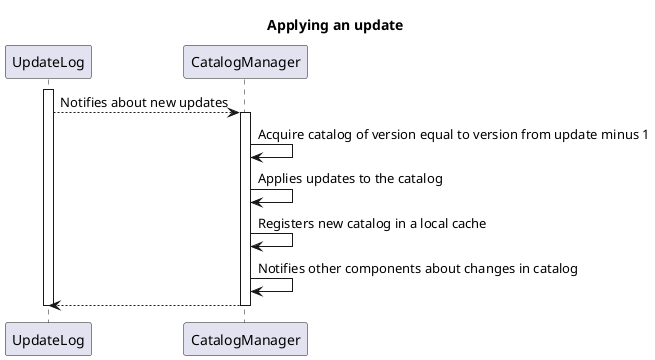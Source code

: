 /'
  Licensed to the Apache Software Foundation (ASF) under one or more
  contributor license agreements.  See the NOTICE file distributed with
  this work for additional information regarding copyright ownership.
  The ASF licenses this file to You under the Apache License, Version 2.0
  (the "License"); you may not use this file except in compliance with
  the License.  You may obtain a copy of the License at

       http://www.apache.org/licenses/LICENSE-2.0

  Unless required by applicable law or agreed to in writing, software
  distributed under the License is distributed on an "AS IS" BASIS,
  WITHOUT WARRANTIES OR CONDITIONS OF ANY KIND, either express or implied.
  See the License for the specific language governing permissions and
  limitations under the License.
'/

@startuml
title Applying an update

activate UpdateLog

UpdateLog --> CatalogManager ++: Notifies about new updates
CatalogManager -> CatalogManager : Acquire catalog of version equal to version from update minus 1
CatalogManager -> CatalogManager : Applies updates to the catalog
CatalogManager -> CatalogManager : Registers new catalog in a local cache
CatalogManager -> CatalogManager : Notifies other components about changes in catalog
CatalogManager --> UpdateLog --

deactivate UpdateLog

@enduml